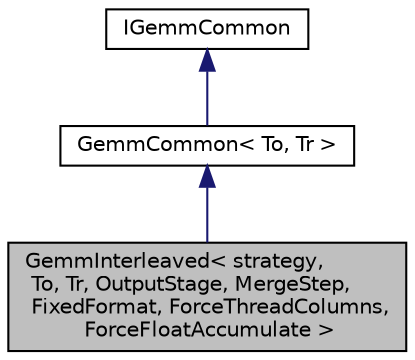digraph "GemmInterleaved&lt; strategy, To, Tr, OutputStage, MergeStep, FixedFormat, ForceThreadColumns, ForceFloatAccumulate &gt;"
{
 // LATEX_PDF_SIZE
  edge [fontname="Helvetica",fontsize="10",labelfontname="Helvetica",labelfontsize="10"];
  node [fontname="Helvetica",fontsize="10",shape=record];
  Node1 [label="GemmInterleaved\< strategy,\l To, Tr, OutputStage, MergeStep,\l FixedFormat, ForceThreadColumns,\l ForceFloatAccumulate \>",height=0.2,width=0.4,color="black", fillcolor="grey75", style="filled", fontcolor="black",tooltip=" "];
  Node2 -> Node1 [dir="back",color="midnightblue",fontsize="10",style="solid",fontname="Helvetica"];
  Node2 [label="GemmCommon\< To, Tr \>",height=0.2,width=0.4,color="black", fillcolor="white", style="filled",URL="$classarm__gemm_1_1_gemm_common.xhtml",tooltip=" "];
  Node3 -> Node2 [dir="back",color="midnightblue",fontsize="10",style="solid",fontname="Helvetica"];
  Node3 [label="IGemmCommon",height=0.2,width=0.4,color="black", fillcolor="white", style="filled",URL="$classarm__gemm_1_1_i_gemm_common.xhtml",tooltip=" "];
}
